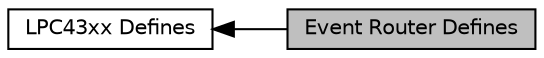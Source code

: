 digraph "Event Router Defines"
{
  edge [fontname="Helvetica",fontsize="10",labelfontname="Helvetica",labelfontsize="10"];
  node [fontname="Helvetica",fontsize="10",shape=record];
  rankdir=LR;
  Node1 [label="LPC43xx Defines",height=0.2,width=0.4,color="black", fillcolor="white", style="filled",URL="$group__LPC43xx__defines.html",tooltip="Defined Constants and Types for the LPC43xx series. "];
  Node0 [label="Event Router Defines",height=0.2,width=0.4,color="black", fillcolor="grey75", style="filled", fontcolor="black"];
  Node1->Node0 [shape=plaintext, dir="back", style="solid"];
}
